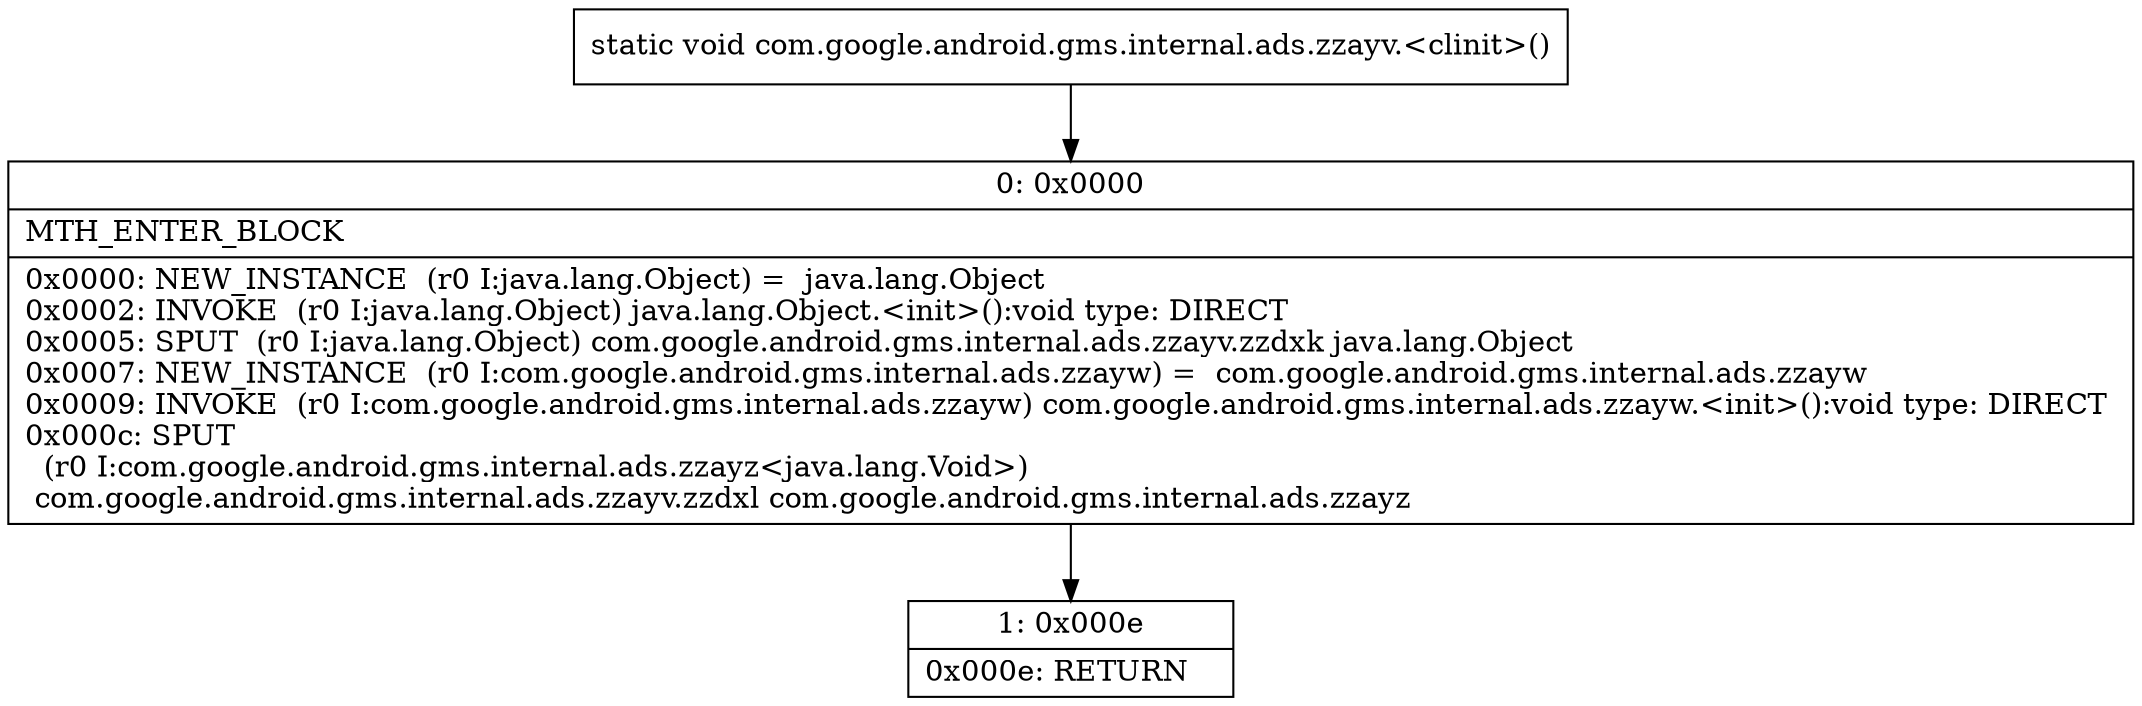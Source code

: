 digraph "CFG forcom.google.android.gms.internal.ads.zzayv.\<clinit\>()V" {
Node_0 [shape=record,label="{0\:\ 0x0000|MTH_ENTER_BLOCK\l|0x0000: NEW_INSTANCE  (r0 I:java.lang.Object) =  java.lang.Object \l0x0002: INVOKE  (r0 I:java.lang.Object) java.lang.Object.\<init\>():void type: DIRECT \l0x0005: SPUT  (r0 I:java.lang.Object) com.google.android.gms.internal.ads.zzayv.zzdxk java.lang.Object \l0x0007: NEW_INSTANCE  (r0 I:com.google.android.gms.internal.ads.zzayw) =  com.google.android.gms.internal.ads.zzayw \l0x0009: INVOKE  (r0 I:com.google.android.gms.internal.ads.zzayw) com.google.android.gms.internal.ads.zzayw.\<init\>():void type: DIRECT \l0x000c: SPUT  \l  (r0 I:com.google.android.gms.internal.ads.zzayz\<java.lang.Void\>)\l com.google.android.gms.internal.ads.zzayv.zzdxl com.google.android.gms.internal.ads.zzayz \l}"];
Node_1 [shape=record,label="{1\:\ 0x000e|0x000e: RETURN   \l}"];
MethodNode[shape=record,label="{static void com.google.android.gms.internal.ads.zzayv.\<clinit\>() }"];
MethodNode -> Node_0;
Node_0 -> Node_1;
}

